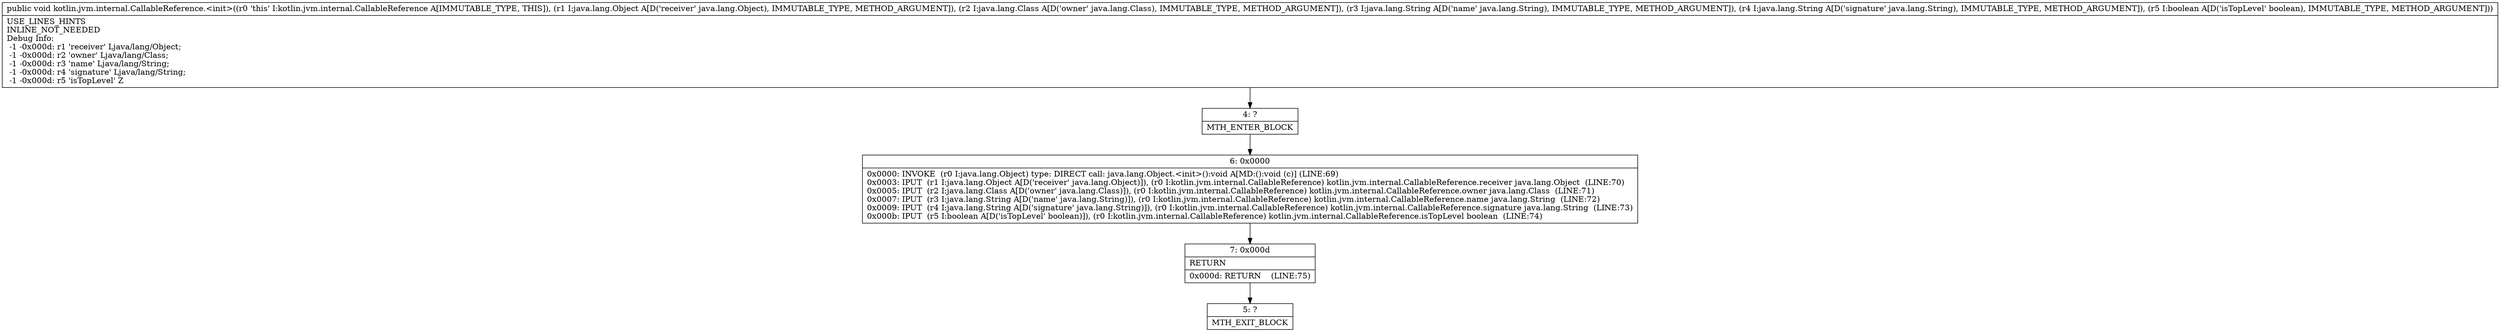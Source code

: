 digraph "CFG forkotlin.jvm.internal.CallableReference.\<init\>(Ljava\/lang\/Object;Ljava\/lang\/Class;Ljava\/lang\/String;Ljava\/lang\/String;Z)V" {
Node_4 [shape=record,label="{4\:\ ?|MTH_ENTER_BLOCK\l}"];
Node_6 [shape=record,label="{6\:\ 0x0000|0x0000: INVOKE  (r0 I:java.lang.Object) type: DIRECT call: java.lang.Object.\<init\>():void A[MD:():void (c)] (LINE:69)\l0x0003: IPUT  (r1 I:java.lang.Object A[D('receiver' java.lang.Object)]), (r0 I:kotlin.jvm.internal.CallableReference) kotlin.jvm.internal.CallableReference.receiver java.lang.Object  (LINE:70)\l0x0005: IPUT  (r2 I:java.lang.Class A[D('owner' java.lang.Class)]), (r0 I:kotlin.jvm.internal.CallableReference) kotlin.jvm.internal.CallableReference.owner java.lang.Class  (LINE:71)\l0x0007: IPUT  (r3 I:java.lang.String A[D('name' java.lang.String)]), (r0 I:kotlin.jvm.internal.CallableReference) kotlin.jvm.internal.CallableReference.name java.lang.String  (LINE:72)\l0x0009: IPUT  (r4 I:java.lang.String A[D('signature' java.lang.String)]), (r0 I:kotlin.jvm.internal.CallableReference) kotlin.jvm.internal.CallableReference.signature java.lang.String  (LINE:73)\l0x000b: IPUT  (r5 I:boolean A[D('isTopLevel' boolean)]), (r0 I:kotlin.jvm.internal.CallableReference) kotlin.jvm.internal.CallableReference.isTopLevel boolean  (LINE:74)\l}"];
Node_7 [shape=record,label="{7\:\ 0x000d|RETURN\l|0x000d: RETURN    (LINE:75)\l}"];
Node_5 [shape=record,label="{5\:\ ?|MTH_EXIT_BLOCK\l}"];
MethodNode[shape=record,label="{public void kotlin.jvm.internal.CallableReference.\<init\>((r0 'this' I:kotlin.jvm.internal.CallableReference A[IMMUTABLE_TYPE, THIS]), (r1 I:java.lang.Object A[D('receiver' java.lang.Object), IMMUTABLE_TYPE, METHOD_ARGUMENT]), (r2 I:java.lang.Class A[D('owner' java.lang.Class), IMMUTABLE_TYPE, METHOD_ARGUMENT]), (r3 I:java.lang.String A[D('name' java.lang.String), IMMUTABLE_TYPE, METHOD_ARGUMENT]), (r4 I:java.lang.String A[D('signature' java.lang.String), IMMUTABLE_TYPE, METHOD_ARGUMENT]), (r5 I:boolean A[D('isTopLevel' boolean), IMMUTABLE_TYPE, METHOD_ARGUMENT]))  | USE_LINES_HINTS\lINLINE_NOT_NEEDED\lDebug Info:\l  \-1 \-0x000d: r1 'receiver' Ljava\/lang\/Object;\l  \-1 \-0x000d: r2 'owner' Ljava\/lang\/Class;\l  \-1 \-0x000d: r3 'name' Ljava\/lang\/String;\l  \-1 \-0x000d: r4 'signature' Ljava\/lang\/String;\l  \-1 \-0x000d: r5 'isTopLevel' Z\l}"];
MethodNode -> Node_4;Node_4 -> Node_6;
Node_6 -> Node_7;
Node_7 -> Node_5;
}

